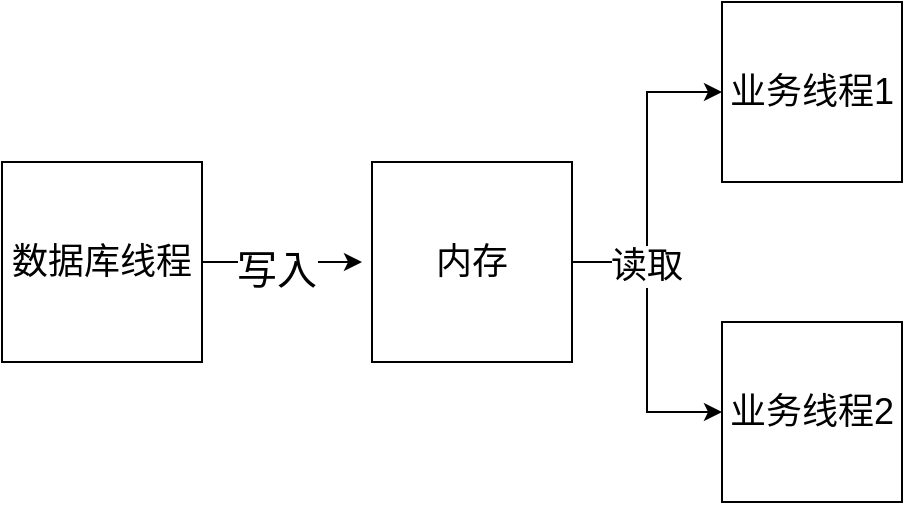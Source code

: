 <mxfile version="22.1.2" type="device" pages="2">
  <diagram name="Page-1" id="v00hos-uYDyzedNFa-DY">
    <mxGraphModel dx="1114" dy="1214" grid="1" gridSize="10" guides="1" tooltips="1" connect="1" arrows="1" fold="1" page="1" pageScale="1" pageWidth="850" pageHeight="1100" math="0" shadow="0">
      <root>
        <mxCell id="0" />
        <mxCell id="1" parent="0" />
        <mxCell id="PSmTdJT3sDWcZILiidfV-3" style="edgeStyle=orthogonalEdgeStyle;rounded=0;orthogonalLoop=1;jettySize=auto;html=1;" edge="1" parent="1" source="PSmTdJT3sDWcZILiidfV-1">
          <mxGeometry relative="1" as="geometry">
            <mxPoint x="340" y="450" as="targetPoint" />
          </mxGeometry>
        </mxCell>
        <mxCell id="PSmTdJT3sDWcZILiidfV-4" value="写入" style="edgeLabel;html=1;align=center;verticalAlign=middle;resizable=0;points=[];fontSize=20;" vertex="1" connectable="0" parent="PSmTdJT3sDWcZILiidfV-3">
          <mxGeometry x="-0.081" y="-3" relative="1" as="geometry">
            <mxPoint as="offset" />
          </mxGeometry>
        </mxCell>
        <mxCell id="PSmTdJT3sDWcZILiidfV-1" value="数据库线程" style="whiteSpace=wrap;html=1;aspect=fixed;fontSize=18;" vertex="1" parent="1">
          <mxGeometry x="160" y="400" width="100" height="100" as="geometry" />
        </mxCell>
        <mxCell id="PSmTdJT3sDWcZILiidfV-7" style="edgeStyle=orthogonalEdgeStyle;rounded=0;orthogonalLoop=1;jettySize=auto;html=1;entryX=0;entryY=0.5;entryDx=0;entryDy=0;" edge="1" parent="1" source="PSmTdJT3sDWcZILiidfV-2" target="PSmTdJT3sDWcZILiidfV-5">
          <mxGeometry relative="1" as="geometry" />
        </mxCell>
        <mxCell id="PSmTdJT3sDWcZILiidfV-8" style="edgeStyle=orthogonalEdgeStyle;rounded=0;orthogonalLoop=1;jettySize=auto;html=1;entryX=0;entryY=0.5;entryDx=0;entryDy=0;" edge="1" parent="1" source="PSmTdJT3sDWcZILiidfV-2" target="PSmTdJT3sDWcZILiidfV-6">
          <mxGeometry relative="1" as="geometry" />
        </mxCell>
        <mxCell id="PSmTdJT3sDWcZILiidfV-9" value="读取" style="edgeLabel;html=1;align=center;verticalAlign=middle;resizable=0;points=[];fontSize=18;" vertex="1" connectable="0" parent="PSmTdJT3sDWcZILiidfV-8">
          <mxGeometry x="-0.515" y="-1" relative="1" as="geometry">
            <mxPoint y="1" as="offset" />
          </mxGeometry>
        </mxCell>
        <mxCell id="PSmTdJT3sDWcZILiidfV-2" value="内存" style="whiteSpace=wrap;html=1;aspect=fixed;fontSize=18;" vertex="1" parent="1">
          <mxGeometry x="345" y="400" width="100" height="100" as="geometry" />
        </mxCell>
        <mxCell id="PSmTdJT3sDWcZILiidfV-5" value="业务线程1" style="whiteSpace=wrap;html=1;aspect=fixed;fontSize=18;" vertex="1" parent="1">
          <mxGeometry x="520" y="320" width="90" height="90" as="geometry" />
        </mxCell>
        <mxCell id="PSmTdJT3sDWcZILiidfV-6" value="业务线程2" style="whiteSpace=wrap;html=1;aspect=fixed;fontSize=18;" vertex="1" parent="1">
          <mxGeometry x="520" y="480" width="90" height="90" as="geometry" />
        </mxCell>
      </root>
    </mxGraphModel>
  </diagram>
  <diagram id="WyQdxnwgsRVblhtRsMco" name="Page-2">
    <mxGraphModel dx="1114" dy="1214" grid="1" gridSize="10" guides="1" tooltips="1" connect="1" arrows="1" fold="1" page="1" pageScale="1" pageWidth="850" pageHeight="1100" math="0" shadow="0">
      <root>
        <mxCell id="0" />
        <mxCell id="1" parent="0" />
        <mxCell id="y0sQkbZz1rWm5111sCP4-7" style="edgeStyle=orthogonalEdgeStyle;rounded=0;orthogonalLoop=1;jettySize=auto;html=1;entryX=0;entryY=0.5;entryDx=0;entryDy=0;" edge="1" parent="1" source="y0sQkbZz1rWm5111sCP4-1" target="y0sQkbZz1rWm5111sCP4-2">
          <mxGeometry relative="1" as="geometry" />
        </mxCell>
        <mxCell id="y0sQkbZz1rWm5111sCP4-30" value="自动进入" style="edgeLabel;html=1;align=center;verticalAlign=middle;resizable=0;points=[];fontSize=25;" vertex="1" connectable="0" parent="y0sQkbZz1rWm5111sCP4-7">
          <mxGeometry x="0.072" relative="1" as="geometry">
            <mxPoint as="offset" />
          </mxGeometry>
        </mxCell>
        <mxCell id="y0sQkbZz1rWm5111sCP4-1" value="null" style="ellipse;whiteSpace=wrap;html=1;fontSize=25;" vertex="1" parent="1">
          <mxGeometry x="200" y="180" width="120" height="80" as="geometry" />
        </mxCell>
        <mxCell id="y0sQkbZz1rWm5111sCP4-2" value="running" style="ellipse;whiteSpace=wrap;html=1;fontSize=25;" vertex="1" parent="1">
          <mxGeometry x="555" y="180" width="120" height="80" as="geometry" />
        </mxCell>
        <mxCell id="y0sQkbZz1rWm5111sCP4-16" style="edgeStyle=orthogonalEdgeStyle;rounded=0;orthogonalLoop=1;jettySize=auto;html=1;entryX=0;entryY=0.5;entryDx=0;entryDy=0;" edge="1" parent="1" source="y0sQkbZz1rWm5111sCP4-3" target="y0sQkbZz1rWm5111sCP4-4">
          <mxGeometry relative="1" as="geometry" />
        </mxCell>
        <mxCell id="y0sQkbZz1rWm5111sCP4-28" value="自动进入" style="edgeLabel;html=1;align=center;verticalAlign=middle;resizable=0;points=[];fontSize=25;" vertex="1" connectable="0" parent="y0sQkbZz1rWm5111sCP4-16">
          <mxGeometry x="0.008" y="-2" relative="1" as="geometry">
            <mxPoint as="offset" />
          </mxGeometry>
        </mxCell>
        <mxCell id="y0sQkbZz1rWm5111sCP4-3" value="waitting" style="ellipse;whiteSpace=wrap;html=1;fontSize=25;" vertex="1" parent="1">
          <mxGeometry x="200" y="410" width="120" height="80" as="geometry" />
        </mxCell>
        <mxCell id="y0sQkbZz1rWm5111sCP4-23" style="edgeStyle=orthogonalEdgeStyle;curved=1;rounded=0;orthogonalLoop=1;jettySize=auto;html=1;entryX=0.5;entryY=0;entryDx=0;entryDy=0;" edge="1" parent="1" source="y0sQkbZz1rWm5111sCP4-4" target="y0sQkbZz1rWm5111sCP4-5">
          <mxGeometry relative="1" as="geometry" />
        </mxCell>
        <mxCell id="y0sQkbZz1rWm5111sCP4-25" value="调用 Free() 设计标识位" style="edgeLabel;html=1;align=center;verticalAlign=middle;resizable=0;points=[];fontSize=25;" vertex="1" connectable="0" parent="y0sQkbZz1rWm5111sCP4-23">
          <mxGeometry x="0.057" y="3" relative="1" as="geometry">
            <mxPoint as="offset" />
          </mxGeometry>
        </mxCell>
        <mxCell id="y0sQkbZz1rWm5111sCP4-4" value="running" style="ellipse;whiteSpace=wrap;html=1;fontSize=25;" vertex="1" parent="1">
          <mxGeometry x="560" y="410" width="120" height="80" as="geometry" />
        </mxCell>
        <mxCell id="y0sQkbZz1rWm5111sCP4-24" style="edgeStyle=orthogonalEdgeStyle;curved=1;rounded=0;orthogonalLoop=1;jettySize=auto;html=1;entryX=1;entryY=0.5;entryDx=0;entryDy=0;" edge="1" parent="1" source="y0sQkbZz1rWm5111sCP4-5" target="y0sQkbZz1rWm5111sCP4-6">
          <mxGeometry relative="1" as="geometry" />
        </mxCell>
        <mxCell id="y0sQkbZz1rWm5111sCP4-26" value="&lt;font style=&quot;font-size: 26px;&quot;&gt;阻塞等待函数&lt;br style=&quot;font-size: 26px;&quot;&gt;执行结束后&lt;br style=&quot;font-size: 26px;&quot;&gt;结束循环&lt;br style=&quot;font-size: 26px;&quot;&gt;&lt;/font&gt;" style="edgeLabel;html=1;align=center;verticalAlign=middle;resizable=0;points=[];fontSize=26;" vertex="1" connectable="0" parent="y0sQkbZz1rWm5111sCP4-24">
          <mxGeometry x="-0.067" y="-1" relative="1" as="geometry">
            <mxPoint as="offset" />
          </mxGeometry>
        </mxCell>
        <mxCell id="y0sQkbZz1rWm5111sCP4-5" value="closing" style="ellipse;whiteSpace=wrap;html=1;fontSize=25;" vertex="1" parent="1">
          <mxGeometry x="560" y="560" width="120" height="80" as="geometry" />
        </mxCell>
        <mxCell id="y0sQkbZz1rWm5111sCP4-6" value="free" style="ellipse;whiteSpace=wrap;html=1;fontSize=25;" vertex="1" parent="1">
          <mxGeometry x="200" y="560" width="120" height="80" as="geometry" />
        </mxCell>
        <mxCell id="y0sQkbZz1rWm5111sCP4-8" value="GThread" style="text;html=1;strokeColor=none;fillColor=none;align=center;verticalAlign=middle;whiteSpace=wrap;rounded=0;fontSize=27;" vertex="1" parent="1">
          <mxGeometry x="390" y="120" width="110" height="50" as="geometry" />
        </mxCell>
        <mxCell id="y0sQkbZz1rWm5111sCP4-20" style="edgeStyle=orthogonalEdgeStyle;curved=1;rounded=0;orthogonalLoop=1;jettySize=auto;html=1;entryX=1;entryY=0.5;entryDx=0;entryDy=0;" edge="1" parent="1" source="y0sQkbZz1rWm5111sCP4-4" target="y0sQkbZz1rWm5111sCP4-4">
          <mxGeometry relative="1" as="geometry">
            <Array as="points">
              <mxPoint x="620" y="380" />
              <mxPoint x="720" y="380" />
              <mxPoint x="720" y="450" />
            </Array>
          </mxGeometry>
        </mxCell>
        <mxCell id="y0sQkbZz1rWm5111sCP4-29" value="循环执行" style="edgeLabel;html=1;align=center;verticalAlign=middle;resizable=0;points=[];fontSize=25;" vertex="1" connectable="0" parent="y0sQkbZz1rWm5111sCP4-20">
          <mxGeometry x="-0.125" y="-3" relative="1" as="geometry">
            <mxPoint as="offset" />
          </mxGeometry>
        </mxCell>
        <mxCell id="y0sQkbZz1rWm5111sCP4-22" style="edgeStyle=orthogonalEdgeStyle;curved=1;rounded=0;orthogonalLoop=1;jettySize=auto;html=1;entryX=1;entryY=0.5;entryDx=0;entryDy=0;" edge="1" parent="1" target="y0sQkbZz1rWm5111sCP4-2">
          <mxGeometry relative="1" as="geometry">
            <mxPoint x="610" y="180" as="sourcePoint" />
            <mxPoint x="680" y="220" as="targetPoint" />
            <Array as="points">
              <mxPoint x="610" y="150" />
              <mxPoint x="710" y="150" />
              <mxPoint x="710" y="220" />
            </Array>
          </mxGeometry>
        </mxCell>
        <mxCell id="y0sQkbZz1rWm5111sCP4-27" value="ThreadPlayAndRec" style="text;html=1;strokeColor=none;fillColor=none;align=center;verticalAlign=middle;whiteSpace=wrap;rounded=0;fontSize=27;" vertex="1" parent="1">
          <mxGeometry x="385" y="340" width="110" height="50" as="geometry" />
        </mxCell>
        <mxCell id="y0sQkbZz1rWm5111sCP4-31" style="edgeStyle=orthogonalEdgeStyle;curved=1;rounded=0;orthogonalLoop=1;jettySize=auto;html=1;entryX=0.567;entryY=1.038;entryDx=0;entryDy=0;entryPerimeter=0;" edge="1" parent="1" source="y0sQkbZz1rWm5111sCP4-2" target="y0sQkbZz1rWm5111sCP4-1">
          <mxGeometry relative="1" as="geometry">
            <Array as="points">
              <mxPoint x="615" y="290" />
              <mxPoint x="268" y="290" />
            </Array>
          </mxGeometry>
        </mxCell>
        <mxCell id="y0sQkbZz1rWm5111sCP4-32" value="调用 Stop()" style="edgeLabel;html=1;align=center;verticalAlign=middle;resizable=0;points=[];fontSize=25;" vertex="1" connectable="0" parent="y0sQkbZz1rWm5111sCP4-31">
          <mxGeometry x="-0.04" y="1" relative="1" as="geometry">
            <mxPoint as="offset" />
          </mxGeometry>
        </mxCell>
        <mxCell id="kLeHB25xhyAdQL8E8BEd-16" style="edgeStyle=orthogonalEdgeStyle;curved=1;rounded=0;orthogonalLoop=1;jettySize=auto;html=1;entryX=0;entryY=0.5;entryDx=0;entryDy=0;" edge="1" parent="1" source="kLeHB25xhyAdQL8E8BEd-3" target="kLeHB25xhyAdQL8E8BEd-10">
          <mxGeometry relative="1" as="geometry" />
        </mxCell>
        <mxCell id="kLeHB25xhyAdQL8E8BEd-17" value="调用Start() &lt;br style=&quot;font-size: 23px;&quot;&gt;线程开始运行" style="edgeLabel;html=1;align=center;verticalAlign=middle;resizable=0;points=[];fontSize=23;" vertex="1" connectable="0" parent="kLeHB25xhyAdQL8E8BEd-16">
          <mxGeometry x="-0.058" y="3" relative="1" as="geometry">
            <mxPoint as="offset" />
          </mxGeometry>
        </mxCell>
        <mxCell id="kLeHB25xhyAdQL8E8BEd-3" value="Idle" style="ellipse;whiteSpace=wrap;html=1;fontSize=25;" vertex="1" parent="1">
          <mxGeometry x="200" y="770" width="120" height="80" as="geometry" />
        </mxCell>
        <mxCell id="kLeHB25xhyAdQL8E8BEd-18" style="edgeStyle=orthogonalEdgeStyle;curved=1;rounded=0;orthogonalLoop=1;jettySize=auto;html=1;entryX=0.5;entryY=0;entryDx=0;entryDy=0;" edge="1" parent="1" source="kLeHB25xhyAdQL8E8BEd-10" target="kLeHB25xhyAdQL8E8BEd-14">
          <mxGeometry relative="1" as="geometry" />
        </mxCell>
        <mxCell id="kLeHB25xhyAdQL8E8BEd-19" value="调用 Stop()&lt;br style=&quot;font-size: 23px;&quot;&gt;通知线程停止" style="edgeLabel;html=1;align=center;verticalAlign=middle;resizable=0;points=[];fontSize=23;" vertex="1" connectable="0" parent="kLeHB25xhyAdQL8E8BEd-18">
          <mxGeometry y="1" relative="1" as="geometry">
            <mxPoint as="offset" />
          </mxGeometry>
        </mxCell>
        <mxCell id="kLeHB25xhyAdQL8E8BEd-10" value="running" style="ellipse;whiteSpace=wrap;html=1;fontSize=25;" vertex="1" parent="1">
          <mxGeometry x="560" y="770" width="120" height="80" as="geometry" />
        </mxCell>
        <mxCell id="kLeHB25xhyAdQL8E8BEd-13" value="WZS2 GThread" style="text;html=1;strokeColor=none;fillColor=none;align=center;verticalAlign=middle;whiteSpace=wrap;rounded=0;fontSize=27;" vertex="1" parent="1">
          <mxGeometry x="307.5" y="700" width="265" height="50" as="geometry" />
        </mxCell>
        <mxCell id="kLeHB25xhyAdQL8E8BEd-22" style="edgeStyle=orthogonalEdgeStyle;curved=1;rounded=0;orthogonalLoop=1;jettySize=auto;html=1;entryX=1;entryY=0.5;entryDx=0;entryDy=0;" edge="1" parent="1" source="kLeHB25xhyAdQL8E8BEd-14" target="kLeHB25xhyAdQL8E8BEd-15">
          <mxGeometry relative="1" as="geometry" />
        </mxCell>
        <mxCell id="kLeHB25xhyAdQL8E8BEd-23" value="阻塞等待函数&lt;br style=&quot;font-size: 25px;&quot;&gt;执行结束" style="edgeLabel;html=1;align=center;verticalAlign=middle;resizable=0;points=[];fontSize=25;" vertex="1" connectable="0" parent="kLeHB25xhyAdQL8E8BEd-22">
          <mxGeometry x="0.058" y="-1" relative="1" as="geometry">
            <mxPoint as="offset" />
          </mxGeometry>
        </mxCell>
        <mxCell id="kLeHB25xhyAdQL8E8BEd-14" value="stopping" style="ellipse;whiteSpace=wrap;html=1;fontSize=25;" vertex="1" parent="1">
          <mxGeometry x="560" y="930" width="120" height="80" as="geometry" />
        </mxCell>
        <mxCell id="kLeHB25xhyAdQL8E8BEd-15" value="stopped" style="ellipse;whiteSpace=wrap;html=1;fontSize=25;" vertex="1" parent="1">
          <mxGeometry x="200" y="930" width="120" height="80" as="geometry" />
        </mxCell>
        <mxCell id="kLeHB25xhyAdQL8E8BEd-20" style="edgeStyle=orthogonalEdgeStyle;curved=1;rounded=0;orthogonalLoop=1;jettySize=auto;html=1;entryX=1;entryY=0.5;entryDx=0;entryDy=0;" edge="1" parent="1" source="kLeHB25xhyAdQL8E8BEd-10" target="kLeHB25xhyAdQL8E8BEd-10">
          <mxGeometry relative="1" as="geometry">
            <Array as="points">
              <mxPoint x="620" y="730" />
              <mxPoint x="730" y="730" />
              <mxPoint x="730" y="810" />
            </Array>
          </mxGeometry>
        </mxCell>
        <mxCell id="kLeHB25xhyAdQL8E8BEd-21" value="循环执行" style="edgeLabel;html=1;align=center;verticalAlign=middle;resizable=0;points=[];fontSize=23;" vertex="1" connectable="0" parent="kLeHB25xhyAdQL8E8BEd-20">
          <mxGeometry x="-0.033" y="-7" relative="1" as="geometry">
            <mxPoint as="offset" />
          </mxGeometry>
        </mxCell>
      </root>
    </mxGraphModel>
  </diagram>
</mxfile>
